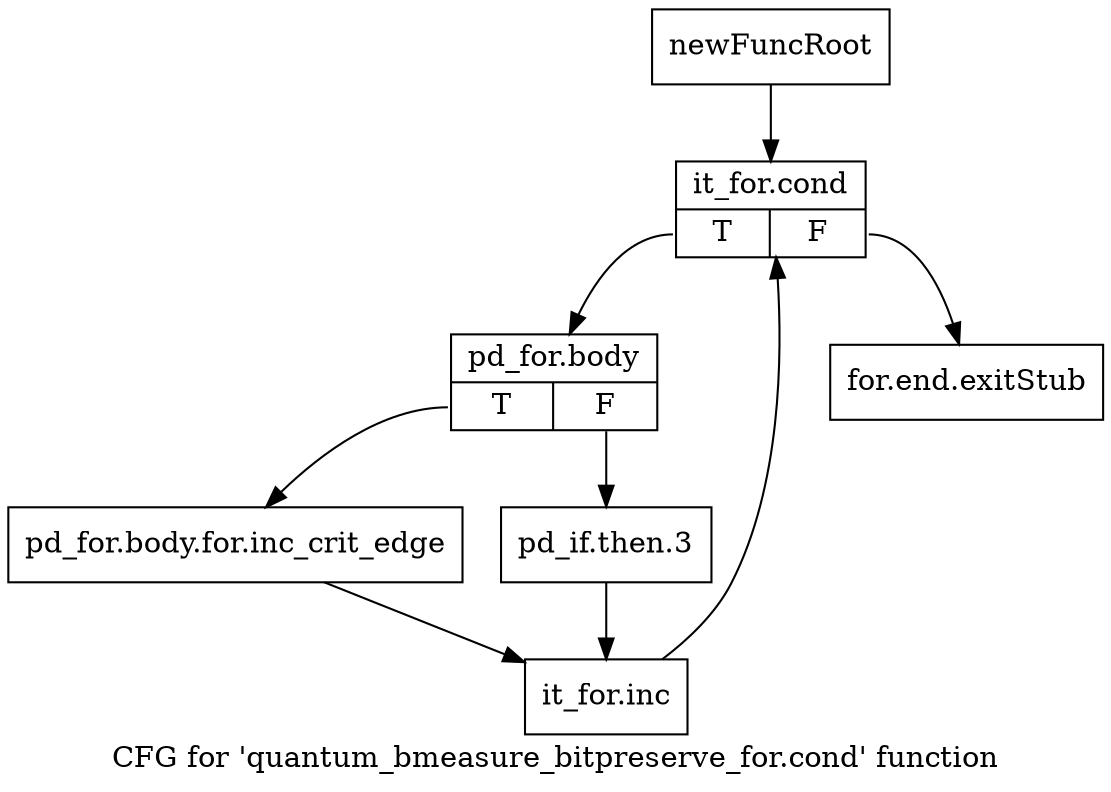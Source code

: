 digraph "CFG for 'quantum_bmeasure_bitpreserve_for.cond' function" {
	label="CFG for 'quantum_bmeasure_bitpreserve_for.cond' function";

	Node0x16d29c0 [shape=record,label="{newFuncRoot}"];
	Node0x16d29c0 -> Node0x16d2a60;
	Node0x16d2a10 [shape=record,label="{for.end.exitStub}"];
	Node0x16d2a60 [shape=record,label="{it_for.cond|{<s0>T|<s1>F}}"];
	Node0x16d2a60:s0 -> Node0x16d2ab0;
	Node0x16d2a60:s1 -> Node0x16d2a10;
	Node0x16d2ab0 [shape=record,label="{pd_for.body|{<s0>T|<s1>F}}"];
	Node0x16d2ab0:s0 -> Node0x1686b20;
	Node0x16d2ab0:s1 -> Node0x1686ad0;
	Node0x1686ad0 [shape=record,label="{pd_if.then.3}"];
	Node0x1686ad0 -> Node0x1686b70;
	Node0x1686b20 [shape=record,label="{pd_for.body.for.inc_crit_edge}"];
	Node0x1686b20 -> Node0x1686b70;
	Node0x1686b70 [shape=record,label="{it_for.inc}"];
	Node0x1686b70 -> Node0x16d2a60;
}
